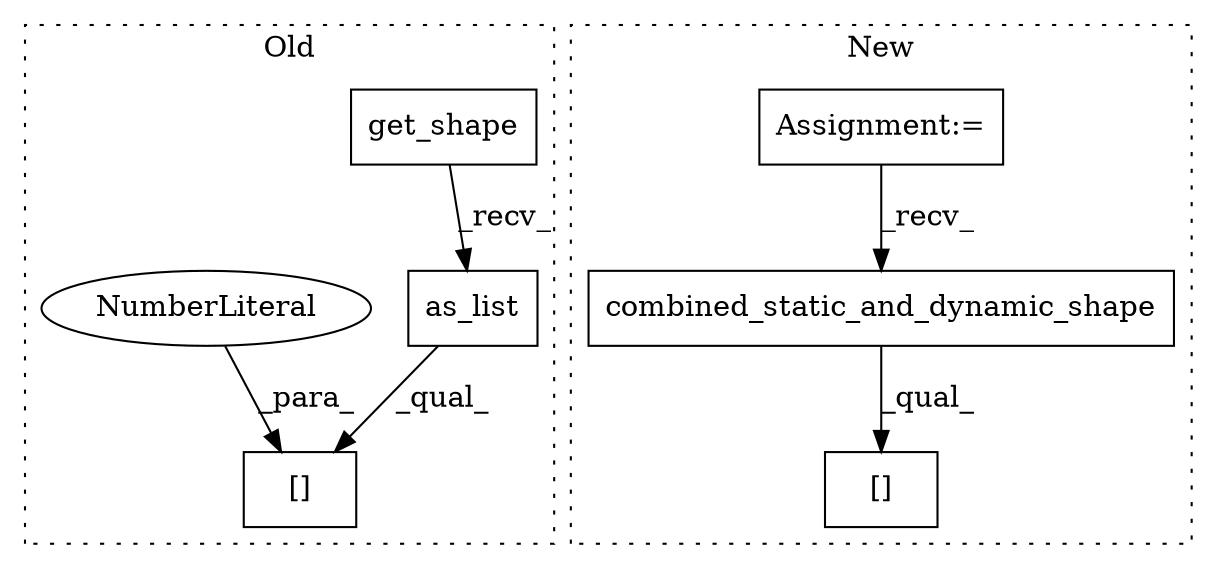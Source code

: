 digraph G {
subgraph cluster0 {
1 [label="as_list" a="32" s="1318" l="9" shape="box"];
3 [label="get_shape" a="32" s="1306" l="11" shape="box"];
4 [label="[]" a="2" s="1291,1329" l="37,1" shape="box"];
6 [label="NumberLiteral" a="34" s="1328" l="1" shape="ellipse"];
label = "Old";
style="dotted";
}
subgraph cluster1 {
2 [label="combined_static_and_dynamic_shape" a="32" s="1332,1380" l="34,1" shape="box"];
5 [label="[]" a="2" s="1442,1466" l="23,1" shape="box"];
7 [label="Assignment:=" a="7" s="1280" l="11" shape="box"];
label = "New";
style="dotted";
}
1 -> 4 [label="_qual_"];
2 -> 5 [label="_qual_"];
3 -> 1 [label="_recv_"];
6 -> 4 [label="_para_"];
7 -> 2 [label="_recv_"];
}